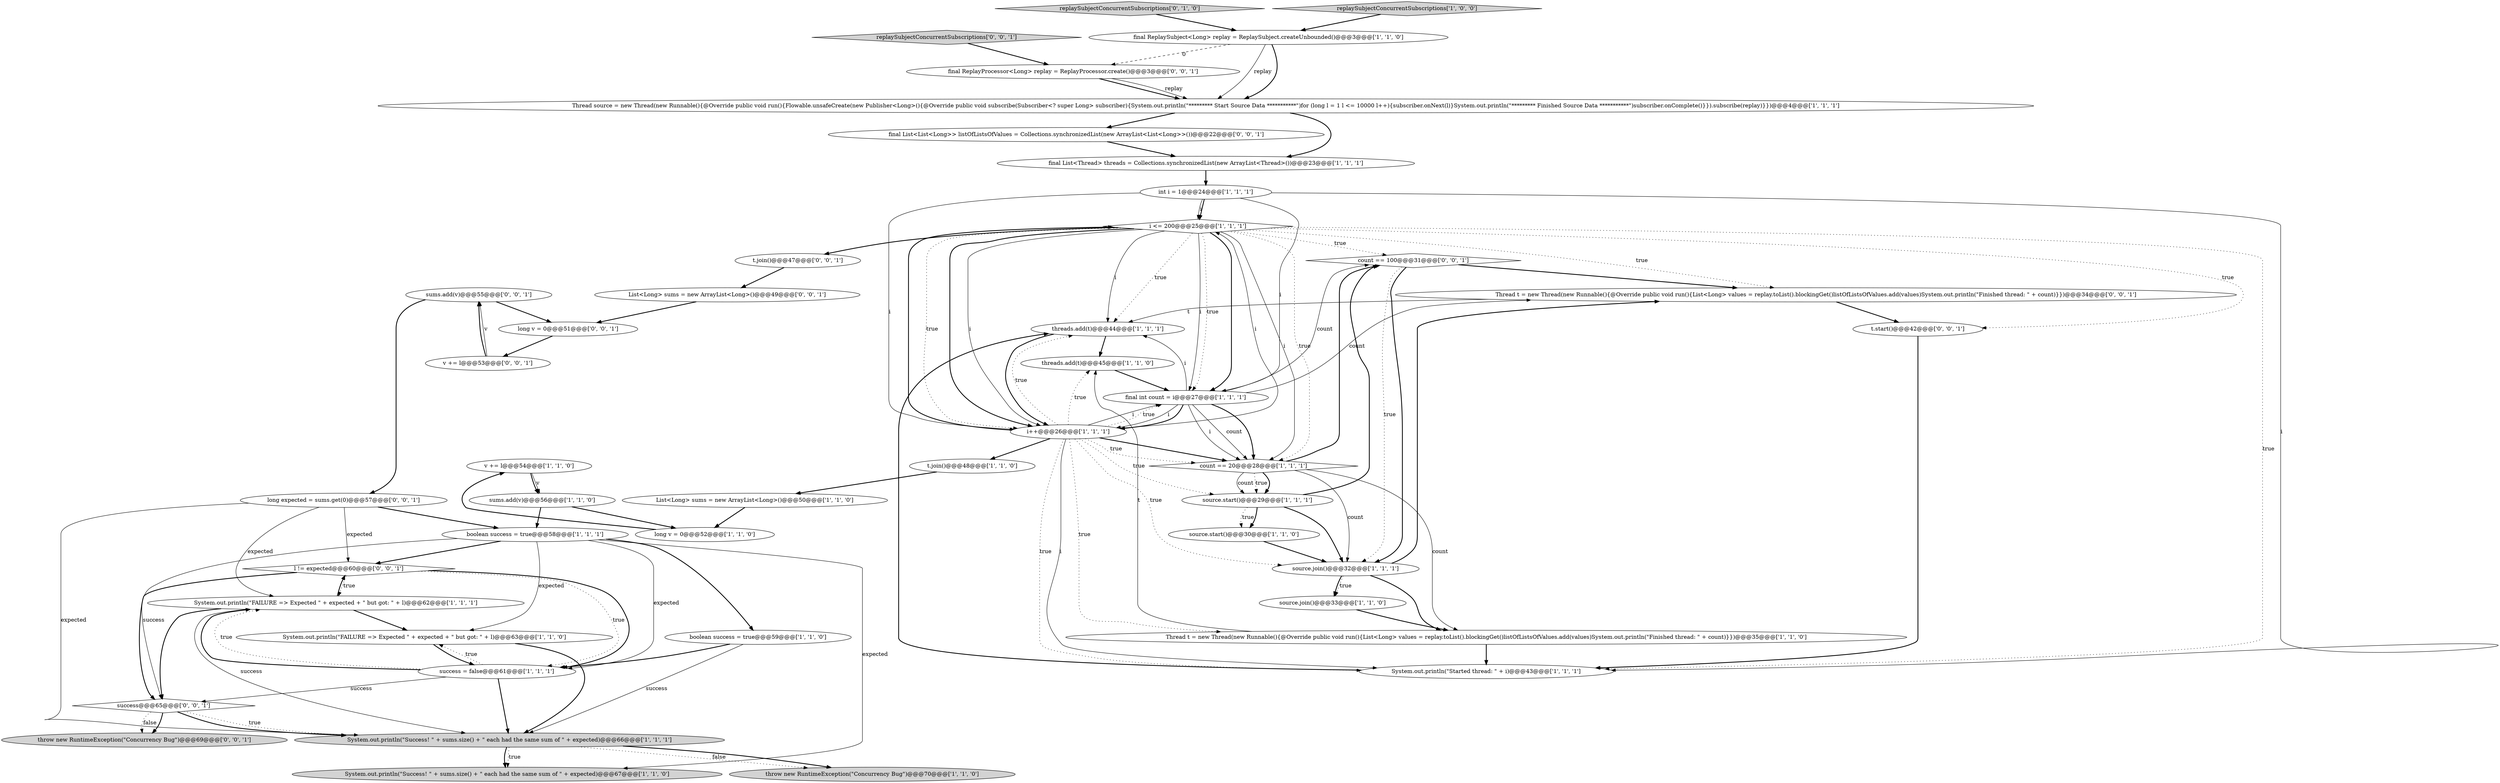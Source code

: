 digraph {
18 [style = filled, label = "v += l@@@54@@@['1', '1', '0']", fillcolor = white, shape = ellipse image = "AAA0AAABBB1BBB"];
32 [style = filled, label = "t.join()@@@47@@@['0', '0', '1']", fillcolor = white, shape = ellipse image = "AAA0AAABBB3BBB"];
33 [style = filled, label = "l != expected@@@60@@@['0', '0', '1']", fillcolor = white, shape = diamond image = "AAA0AAABBB3BBB"];
38 [style = filled, label = "count == 100@@@31@@@['0', '0', '1']", fillcolor = white, shape = diamond image = "AAA0AAABBB3BBB"];
36 [style = filled, label = "Thread t = new Thread(new Runnable(){@Override public void run(){List<Long> values = replay.toList().blockingGet()listOfListsOfValues.add(values)System.out.println(\"Finished thread: \" + count)}})@@@34@@@['0', '0', '1']", fillcolor = white, shape = ellipse image = "AAA0AAABBB3BBB"];
26 [style = filled, label = "t.join()@@@48@@@['1', '1', '0']", fillcolor = white, shape = ellipse image = "AAA0AAABBB1BBB"];
10 [style = filled, label = "System.out.println(\"Success! \" + sums.size() + \" each had the same sum of \" + expected)@@@67@@@['1', '1', '0']", fillcolor = lightgray, shape = ellipse image = "AAA0AAABBB1BBB"];
0 [style = filled, label = "System.out.println(\"Started thread: \" + i)@@@43@@@['1', '1', '1']", fillcolor = white, shape = ellipse image = "AAA0AAABBB1BBB"];
30 [style = filled, label = "replaySubjectConcurrentSubscriptions['0', '1', '0']", fillcolor = lightgray, shape = diamond image = "AAA0AAABBB2BBB"];
29 [style = filled, label = "int i = 1@@@24@@@['1', '1', '1']", fillcolor = white, shape = ellipse image = "AAA0AAABBB1BBB"];
41 [style = filled, label = "success@@@65@@@['0', '0', '1']", fillcolor = white, shape = diamond image = "AAA0AAABBB3BBB"];
42 [style = filled, label = "final List<List<Long>> listOfListsOfValues = Collections.synchronizedList(new ArrayList<List<Long>>())@@@22@@@['0', '0', '1']", fillcolor = white, shape = ellipse image = "AAA0AAABBB3BBB"];
43 [style = filled, label = "long expected = sums.get(0)@@@57@@@['0', '0', '1']", fillcolor = white, shape = ellipse image = "AAA0AAABBB3BBB"];
14 [style = filled, label = "threads.add(t)@@@44@@@['1', '1', '1']", fillcolor = white, shape = ellipse image = "AAA0AAABBB1BBB"];
15 [style = filled, label = "System.out.println(\"FAILURE => Expected \" + expected + \" but got: \" + l)@@@62@@@['1', '1', '1']", fillcolor = white, shape = ellipse image = "AAA0AAABBB1BBB"];
23 [style = filled, label = "System.out.println(\"FAILURE => Expected \" + expected + \" but got: \" + l)@@@63@@@['1', '1', '0']", fillcolor = white, shape = ellipse image = "AAA0AAABBB1BBB"];
16 [style = filled, label = "threads.add(t)@@@45@@@['1', '1', '0']", fillcolor = white, shape = ellipse image = "AAA0AAABBB1BBB"];
19 [style = filled, label = "boolean success = true@@@59@@@['1', '1', '0']", fillcolor = white, shape = ellipse image = "AAA0AAABBB1BBB"];
9 [style = filled, label = "source.join()@@@33@@@['1', '1', '0']", fillcolor = white, shape = ellipse image = "AAA0AAABBB1BBB"];
5 [style = filled, label = "throw new RuntimeException(\"Concurrency Bug\")@@@70@@@['1', '1', '0']", fillcolor = lightgray, shape = ellipse image = "AAA0AAABBB1BBB"];
31 [style = filled, label = "List<Long> sums = new ArrayList<Long>()@@@49@@@['0', '0', '1']", fillcolor = white, shape = ellipse image = "AAA0AAABBB3BBB"];
3 [style = filled, label = "count == 20@@@28@@@['1', '1', '1']", fillcolor = white, shape = diamond image = "AAA0AAABBB1BBB"];
24 [style = filled, label = "source.start()@@@30@@@['1', '1', '0']", fillcolor = white, shape = ellipse image = "AAA0AAABBB1BBB"];
28 [style = filled, label = "success = false@@@61@@@['1', '1', '1']", fillcolor = white, shape = ellipse image = "AAA0AAABBB1BBB"];
34 [style = filled, label = "t.start()@@@42@@@['0', '0', '1']", fillcolor = white, shape = ellipse image = "AAA0AAABBB3BBB"];
40 [style = filled, label = "v += l@@@53@@@['0', '0', '1']", fillcolor = white, shape = ellipse image = "AAA0AAABBB3BBB"];
22 [style = filled, label = "final List<Thread> threads = Collections.synchronizedList(new ArrayList<Thread>())@@@23@@@['1', '1', '1']", fillcolor = white, shape = ellipse image = "AAA0AAABBB1BBB"];
2 [style = filled, label = "final ReplaySubject<Long> replay = ReplaySubject.createUnbounded()@@@3@@@['1', '1', '0']", fillcolor = white, shape = ellipse image = "AAA0AAABBB1BBB"];
21 [style = filled, label = "replaySubjectConcurrentSubscriptions['1', '0', '0']", fillcolor = lightgray, shape = diamond image = "AAA0AAABBB1BBB"];
25 [style = filled, label = "Thread source = new Thread(new Runnable(){@Override public void run(){Flowable.unsafeCreate(new Publisher<Long>(){@Override public void subscribe(Subscriber<? super Long> subscriber){System.out.println(\"********* Start Source Data ***********\")for (long l = 1 l <= 10000 l++){subscriber.onNext(l)}System.out.println(\"********* Finished Source Data ***********\")subscriber.onComplete()}}).subscribe(replay)}})@@@4@@@['1', '1', '1']", fillcolor = white, shape = ellipse image = "AAA0AAABBB1BBB"];
27 [style = filled, label = "List<Long> sums = new ArrayList<Long>()@@@50@@@['1', '1', '0']", fillcolor = white, shape = ellipse image = "AAA0AAABBB1BBB"];
45 [style = filled, label = "sums.add(v)@@@55@@@['0', '0', '1']", fillcolor = white, shape = ellipse image = "AAA0AAABBB3BBB"];
17 [style = filled, label = "boolean success = true@@@58@@@['1', '1', '1']", fillcolor = white, shape = ellipse image = "AAA0AAABBB1BBB"];
20 [style = filled, label = "i++@@@26@@@['1', '1', '1']", fillcolor = white, shape = ellipse image = "AAA0AAABBB1BBB"];
37 [style = filled, label = "replaySubjectConcurrentSubscriptions['0', '0', '1']", fillcolor = lightgray, shape = diamond image = "AAA0AAABBB3BBB"];
13 [style = filled, label = "sums.add(v)@@@56@@@['1', '1', '0']", fillcolor = white, shape = ellipse image = "AAA0AAABBB1BBB"];
39 [style = filled, label = "long v = 0@@@51@@@['0', '0', '1']", fillcolor = white, shape = ellipse image = "AAA0AAABBB3BBB"];
1 [style = filled, label = "source.start()@@@29@@@['1', '1', '1']", fillcolor = white, shape = ellipse image = "AAA0AAABBB1BBB"];
6 [style = filled, label = "source.join()@@@32@@@['1', '1', '1']", fillcolor = white, shape = ellipse image = "AAA0AAABBB1BBB"];
4 [style = filled, label = "i <= 200@@@25@@@['1', '1', '1']", fillcolor = white, shape = diamond image = "AAA0AAABBB1BBB"];
11 [style = filled, label = "Thread t = new Thread(new Runnable(){@Override public void run(){List<Long> values = replay.toList().blockingGet()listOfListsOfValues.add(values)System.out.println(\"Finished thread: \" + count)}})@@@35@@@['1', '1', '0']", fillcolor = white, shape = ellipse image = "AAA0AAABBB1BBB"];
44 [style = filled, label = "throw new RuntimeException(\"Concurrency Bug\")@@@69@@@['0', '0', '1']", fillcolor = lightgray, shape = ellipse image = "AAA0AAABBB3BBB"];
8 [style = filled, label = "final int count = i@@@27@@@['1', '1', '1']", fillcolor = white, shape = ellipse image = "AAA0AAABBB1BBB"];
7 [style = filled, label = "long v = 0@@@52@@@['1', '1', '0']", fillcolor = white, shape = ellipse image = "AAA0AAABBB1BBB"];
12 [style = filled, label = "System.out.println(\"Success! \" + sums.size() + \" each had the same sum of \" + expected)@@@66@@@['1', '1', '1']", fillcolor = lightgray, shape = ellipse image = "AAA0AAABBB1BBB"];
35 [style = filled, label = "final ReplayProcessor<Long> replay = ReplayProcessor.create()@@@3@@@['0', '0', '1']", fillcolor = white, shape = ellipse image = "AAA0AAABBB3BBB"];
22->29 [style = bold, label=""];
20->1 [style = dotted, label="true"];
8->14 [style = solid, label="i"];
43->12 [style = solid, label="expected"];
38->36 [style = bold, label=""];
38->6 [style = bold, label=""];
8->3 [style = solid, label="count"];
27->7 [style = bold, label=""];
19->28 [style = bold, label=""];
15->33 [style = bold, label=""];
3->1 [style = dotted, label="true"];
37->35 [style = bold, label=""];
2->25 [style = solid, label="replay"];
18->13 [style = bold, label=""];
4->8 [style = bold, label=""];
4->0 [style = dotted, label="true"];
3->1 [style = bold, label=""];
12->10 [style = bold, label=""];
20->4 [style = solid, label="i"];
29->0 [style = solid, label="i"];
4->20 [style = solid, label="i"];
1->24 [style = dotted, label="true"];
43->17 [style = bold, label=""];
25->42 [style = bold, label=""];
33->28 [style = dotted, label="true"];
3->38 [style = bold, label=""];
28->41 [style = solid, label="success"];
11->16 [style = solid, label="t"];
31->39 [style = bold, label=""];
8->20 [style = bold, label=""];
3->6 [style = solid, label="count"];
4->14 [style = solid, label="i"];
20->8 [style = solid, label="i"];
20->14 [style = dotted, label="true"];
12->10 [style = dotted, label="true"];
43->33 [style = solid, label="expected"];
40->45 [style = solid, label="v"];
33->15 [style = dotted, label="true"];
17->23 [style = solid, label="expected"];
3->1 [style = solid, label="count"];
17->28 [style = solid, label="expected"];
4->38 [style = dotted, label="true"];
41->44 [style = bold, label=""];
40->45 [style = bold, label=""];
6->11 [style = bold, label=""];
20->4 [style = bold, label=""];
15->23 [style = bold, label=""];
16->8 [style = bold, label=""];
20->16 [style = dotted, label="true"];
8->3 [style = bold, label=""];
36->14 [style = solid, label="t"];
45->43 [style = bold, label=""];
20->0 [style = solid, label="i"];
15->41 [style = bold, label=""];
35->25 [style = bold, label=""];
0->14 [style = bold, label=""];
6->36 [style = bold, label=""];
8->20 [style = solid, label="i"];
19->12 [style = solid, label="success"];
17->33 [style = bold, label=""];
42->22 [style = bold, label=""];
43->15 [style = solid, label="expected"];
29->4 [style = solid, label="i"];
20->3 [style = dotted, label="true"];
4->3 [style = solid, label="i"];
20->3 [style = bold, label=""];
18->13 [style = solid, label="v"];
14->16 [style = bold, label=""];
4->3 [style = dotted, label="true"];
13->17 [style = bold, label=""];
7->18 [style = bold, label=""];
11->0 [style = bold, label=""];
17->19 [style = bold, label=""];
4->36 [style = dotted, label="true"];
41->44 [style = dotted, label="false"];
8->3 [style = solid, label="i"];
1->24 [style = bold, label=""];
28->15 [style = bold, label=""];
4->8 [style = solid, label="i"];
12->5 [style = dotted, label="false"];
33->41 [style = bold, label=""];
3->11 [style = solid, label="count"];
20->0 [style = dotted, label="true"];
23->12 [style = bold, label=""];
4->14 [style = dotted, label="true"];
29->8 [style = solid, label="i"];
6->9 [style = dotted, label="true"];
28->23 [style = dotted, label="true"];
24->6 [style = bold, label=""];
17->41 [style = solid, label="success"];
4->20 [style = dotted, label="true"];
15->12 [style = solid, label="success"];
13->7 [style = bold, label=""];
9->11 [style = bold, label=""];
28->12 [style = bold, label=""];
4->32 [style = bold, label=""];
30->2 [style = bold, label=""];
29->4 [style = bold, label=""];
1->6 [style = bold, label=""];
2->25 [style = bold, label=""];
4->20 [style = bold, label=""];
26->27 [style = bold, label=""];
34->0 [style = bold, label=""];
33->28 [style = bold, label=""];
41->12 [style = bold, label=""];
21->2 [style = bold, label=""];
4->8 [style = dotted, label="true"];
6->9 [style = bold, label=""];
12->5 [style = bold, label=""];
8->38 [style = solid, label="count"];
4->34 [style = dotted, label="true"];
32->31 [style = bold, label=""];
36->34 [style = bold, label=""];
8->36 [style = solid, label="count"];
35->25 [style = solid, label="replay"];
1->38 [style = bold, label=""];
38->6 [style = dotted, label="true"];
41->12 [style = dotted, label="true"];
39->40 [style = bold, label=""];
23->28 [style = bold, label=""];
28->15 [style = dotted, label="true"];
29->20 [style = solid, label="i"];
20->8 [style = dotted, label="true"];
17->10 [style = solid, label="expected"];
45->39 [style = bold, label=""];
25->22 [style = bold, label=""];
20->26 [style = bold, label=""];
20->6 [style = dotted, label="true"];
2->35 [style = dashed, label="0"];
14->20 [style = bold, label=""];
20->11 [style = dotted, label="true"];
}
